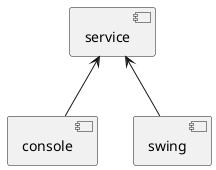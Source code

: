 @startuml

[console]

[service]

[swing]

[console] -UP-> [service]

[swing] -UP-> [service]

@enduml